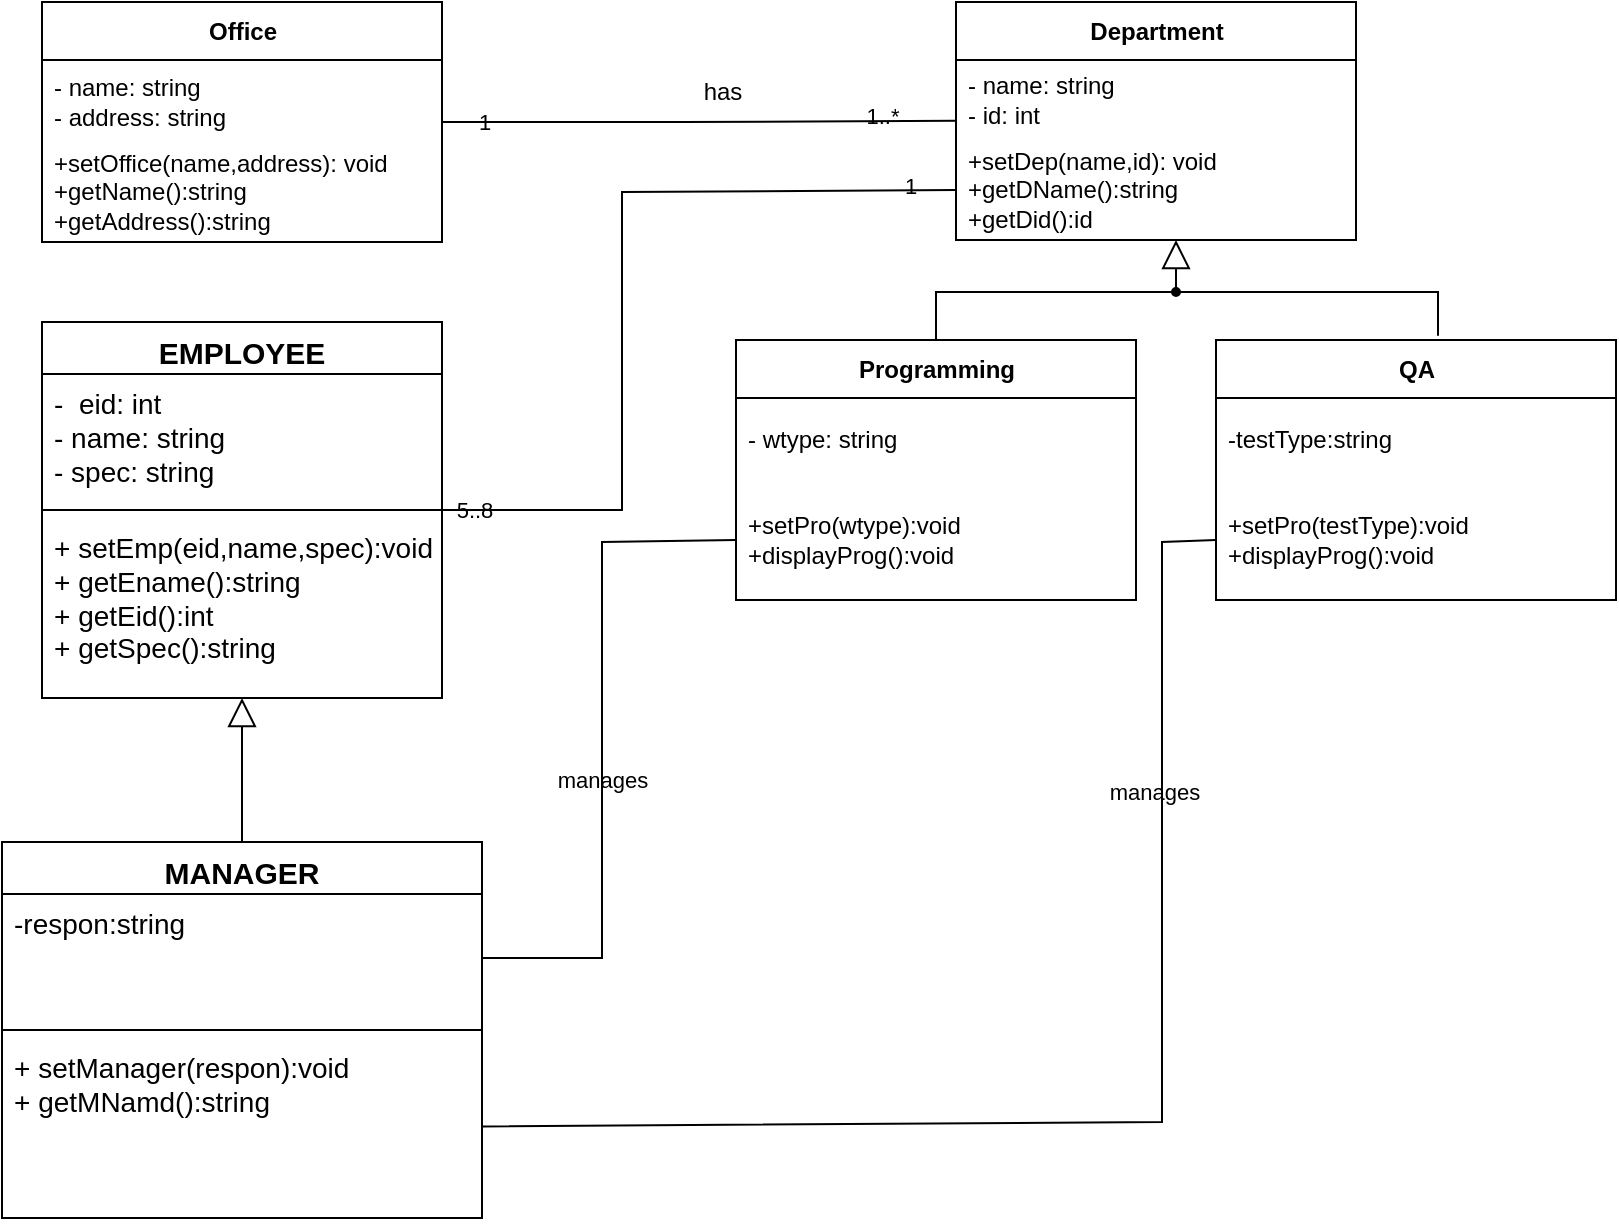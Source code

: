 <mxfile>
    <diagram id="P3H7LM3IFzo3C1KIBj9M" name="Page-1">
        <mxGraphModel dx="443" dy="365" grid="0" gridSize="10" guides="1" tooltips="1" connect="1" arrows="1" fold="1" page="0" pageScale="1" pageWidth="827" pageHeight="1169" background="#ffffff" math="0" shadow="0">
            <root>
                <mxCell id="0"/>
                <mxCell id="1" parent="0"/>
                <mxCell id="19" style="edgeStyle=none;html=1;entryX=0;entryY=0.76;entryDx=0;entryDy=0;entryPerimeter=0;rounded=0;endArrow=none;endFill=0;fontColor=#000000;labelBackgroundColor=none;" edge="1" parent="1" source="2" target="6">
                    <mxGeometry relative="1" as="geometry">
                        <Array as="points">
                            <mxPoint x="360" y="100"/>
                        </Array>
                    </mxGeometry>
                </mxCell>
                <mxCell id="33" value="1" style="edgeLabel;html=1;align=center;verticalAlign=middle;resizable=0;points=[];fontColor=#000000;labelBackgroundColor=none;" vertex="1" connectable="0" parent="19">
                    <mxGeometry x="-0.628" relative="1" as="geometry">
                        <mxPoint x="-27" as="offset"/>
                    </mxGeometry>
                </mxCell>
                <mxCell id="34" value="1..*" style="edgeLabel;html=1;align=center;verticalAlign=middle;resizable=0;points=[];fontColor=#000000;labelBackgroundColor=none;" vertex="1" connectable="0" parent="19">
                    <mxGeometry x="0.707" y="3" relative="1" as="geometry">
                        <mxPoint as="offset"/>
                    </mxGeometry>
                </mxCell>
                <mxCell id="2" value="Office" style="swimlane;fontStyle=1;align=center;verticalAlign=middle;childLayout=stackLayout;horizontal=1;startSize=29;horizontalStack=0;resizeParent=1;resizeParentMax=0;resizeLast=0;collapsible=0;marginBottom=0;html=1;fontColor=#000000;labelBackgroundColor=default;" vertex="1" parent="1">
                    <mxGeometry x="40" y="40" width="200" height="120" as="geometry"/>
                </mxCell>
                <mxCell id="3" value="- name: string&lt;br&gt;&lt;div style=&quot;&quot;&gt;&lt;span style=&quot;&quot;&gt;- address: string&lt;/span&gt;&lt;/div&gt;" style="text;html=1;strokeColor=none;fillColor=none;align=left;verticalAlign=middle;spacingLeft=4;spacingRight=4;overflow=hidden;rotatable=0;points=[[0,0.5],[1,0.5]];portConstraint=eastwest;fontColor=#000000;labelBackgroundColor=none;" vertex="1" parent="2">
                    <mxGeometry y="29" width="200" height="41" as="geometry"/>
                </mxCell>
                <mxCell id="4" value="+setOffice(name,address): void&lt;br&gt;+getName():string&lt;br&gt;+getAddress():string" style="text;html=1;strokeColor=none;fillColor=none;align=left;verticalAlign=middle;spacingLeft=4;spacingRight=4;overflow=hidden;rotatable=0;points=[[0,0.5],[1,0.5]];portConstraint=eastwest;fontColor=#000000;labelBackgroundColor=none;" vertex="1" parent="2">
                    <mxGeometry y="70" width="200" height="50" as="geometry"/>
                </mxCell>
                <mxCell id="5" value="Department" style="swimlane;fontStyle=1;align=center;verticalAlign=middle;childLayout=stackLayout;horizontal=1;startSize=29;horizontalStack=0;resizeParent=1;resizeParentMax=0;resizeLast=0;collapsible=0;marginBottom=0;html=1;fontColor=#000000;labelBackgroundColor=none;" vertex="1" parent="1">
                    <mxGeometry x="497" y="40" width="200" height="119" as="geometry"/>
                </mxCell>
                <mxCell id="6" value="- name: string&lt;br&gt;&lt;div style=&quot;&quot;&gt;&lt;span style=&quot;&quot;&gt;- id: int&lt;/span&gt;&lt;/div&gt;" style="text;html=1;strokeColor=none;fillColor=none;align=left;verticalAlign=middle;spacingLeft=4;spacingRight=4;overflow=hidden;rotatable=0;points=[[0,0.5],[1,0.5]];portConstraint=eastwest;fontColor=#000000;labelBackgroundColor=none;" vertex="1" parent="5">
                    <mxGeometry y="29" width="200" height="40" as="geometry"/>
                </mxCell>
                <mxCell id="7" value="+setDep(name,id): void&lt;br&gt;+getDName():string&lt;br&gt;+getDid():id" style="text;html=1;strokeColor=none;fillColor=none;align=left;verticalAlign=middle;spacingLeft=4;spacingRight=4;overflow=hidden;rotatable=0;points=[[0,0.5],[1,0.5]];portConstraint=eastwest;fontColor=#000000;labelBackgroundColor=none;" vertex="1" parent="5">
                    <mxGeometry y="69" width="200" height="50" as="geometry"/>
                </mxCell>
                <mxCell id="8" value="Programming" style="swimlane;fontStyle=1;align=center;verticalAlign=middle;childLayout=stackLayout;horizontal=1;startSize=29;horizontalStack=0;resizeParent=1;resizeParentMax=0;resizeLast=0;collapsible=0;marginBottom=0;html=1;fontColor=#000000;labelBackgroundColor=none;" vertex="1" parent="1">
                    <mxGeometry x="387" y="209" width="200" height="130" as="geometry"/>
                </mxCell>
                <mxCell id="9" value="- wtype: string&lt;span style=&quot;white-space-collapse: preserve;&quot;&gt;&#9;&lt;/span&gt;&lt;span style=&quot;white-space-collapse: preserve;&quot;&gt;&#9;&lt;/span&gt;" style="text;html=1;strokeColor=none;fillColor=none;align=left;verticalAlign=middle;spacingLeft=4;spacingRight=4;overflow=hidden;rotatable=0;points=[[0,0.5],[1,0.5]];portConstraint=eastwest;fontColor=#000000;labelBackgroundColor=none;" vertex="1" parent="8">
                    <mxGeometry y="29" width="200" height="41" as="geometry"/>
                </mxCell>
                <mxCell id="10" value="+setPro(wtype):void&lt;br&gt;+displayProg():void" style="text;html=1;strokeColor=none;fillColor=none;align=left;verticalAlign=middle;spacingLeft=4;spacingRight=4;overflow=hidden;rotatable=0;points=[[0,0.5],[1,0.5]];portConstraint=eastwest;fontColor=#000000;labelBackgroundColor=none;" vertex="1" parent="8">
                    <mxGeometry y="70" width="200" height="60" as="geometry"/>
                </mxCell>
                <mxCell id="11" value="QA" style="swimlane;fontStyle=1;align=center;verticalAlign=middle;childLayout=stackLayout;horizontal=1;startSize=29;horizontalStack=0;resizeParent=1;resizeParentMax=0;resizeLast=0;collapsible=0;marginBottom=0;html=1;fontColor=#000000;labelBackgroundColor=none;" vertex="1" parent="1">
                    <mxGeometry x="627" y="209" width="200" height="130" as="geometry"/>
                </mxCell>
                <mxCell id="12" value="-testType:string" style="text;html=1;strokeColor=none;fillColor=none;align=left;verticalAlign=middle;spacingLeft=4;spacingRight=4;overflow=hidden;rotatable=0;points=[[0,0.5],[1,0.5]];portConstraint=eastwest;fontColor=#000000;labelBackgroundColor=none;" vertex="1" parent="11">
                    <mxGeometry y="29" width="200" height="41" as="geometry"/>
                </mxCell>
                <mxCell id="13" value="+setPro(testType):void&lt;br&gt;+displayProg():void" style="text;html=1;strokeColor=none;fillColor=none;align=left;verticalAlign=middle;spacingLeft=4;spacingRight=4;overflow=hidden;rotatable=0;points=[[0,0.5],[1,0.5]];portConstraint=eastwest;fontColor=#000000;labelBackgroundColor=none;" vertex="1" parent="11">
                    <mxGeometry y="70" width="200" height="60" as="geometry"/>
                </mxCell>
                <mxCell id="14" value="" style="verticalAlign=bottom;html=1;ellipse;fillColor=strokeColor;fontFamily=Helvetica;fontSize=11;fontColor=#000000;labelBackgroundColor=none;" vertex="1" parent="1">
                    <mxGeometry x="605" y="183" width="4" height="4" as="geometry"/>
                </mxCell>
                <mxCell id="15" value="" style="edgeStyle=elbowEdgeStyle;html=1;endSize=12;endArrow=block;endFill=0;elbow=horizontal;rounded=0;labelBackgroundColor=none;fontFamily=Helvetica;fontSize=11;fontColor=#000000;shape=connector;" edge="1" source="14" parent="1" target="7">
                    <mxGeometry x="1" relative="1" as="geometry">
                        <mxPoint x="607" y="160" as="targetPoint"/>
                        <Array as="points">
                            <mxPoint x="607" y="180"/>
                        </Array>
                    </mxGeometry>
                </mxCell>
                <mxCell id="16" value="" style="edgeStyle=elbowEdgeStyle;html=1;elbow=vertical;verticalAlign=bottom;endArrow=none;rounded=0;labelBackgroundColor=none;fontFamily=Helvetica;fontSize=11;fontColor=#000000;startSize=14;shape=connector;entryX=0.555;entryY=-0.016;entryDx=0;entryDy=0;entryPerimeter=0;" edge="1" source="14" parent="1" target="11">
                    <mxGeometry x="1" relative="1" as="geometry">
                        <mxPoint x="677" y="210" as="targetPoint"/>
                        <Array as="points">
                            <mxPoint x="647" y="185"/>
                        </Array>
                    </mxGeometry>
                </mxCell>
                <mxCell id="17" value="" style="edgeStyle=elbowEdgeStyle;html=1;elbow=vertical;verticalAlign=bottom;endArrow=none;rounded=0;labelBackgroundColor=none;fontFamily=Helvetica;fontSize=11;fontColor=#000000;startSize=14;shape=connector;entryX=0.5;entryY=0;entryDx=0;entryDy=0;" edge="1" source="14" parent="1" target="8">
                    <mxGeometry x="1" relative="1" as="geometry">
                        <mxPoint x="537" y="210" as="targetPoint"/>
                        <Array as="points">
                            <mxPoint x="567" y="185"/>
                        </Array>
                    </mxGeometry>
                </mxCell>
                <mxCell id="27" style="edgeStyle=none;html=1;entryX=0;entryY=0.5;entryDx=0;entryDy=0;rounded=0;endArrow=none;endFill=0;fontColor=#000000;labelBackgroundColor=none;" edge="1" parent="1" source="20" target="7">
                    <mxGeometry relative="1" as="geometry">
                        <Array as="points">
                            <mxPoint x="330" y="294"/>
                            <mxPoint x="330" y="135"/>
                        </Array>
                    </mxGeometry>
                </mxCell>
                <mxCell id="36" value="1" style="edgeLabel;html=1;align=center;verticalAlign=middle;resizable=0;points=[];fontColor=#000000;labelBackgroundColor=none;" vertex="1" connectable="0" parent="27">
                    <mxGeometry x="0.89" y="2" relative="1" as="geometry">
                        <mxPoint as="offset"/>
                    </mxGeometry>
                </mxCell>
                <mxCell id="37" value="5..8" style="edgeLabel;html=1;align=center;verticalAlign=middle;resizable=0;points=[];fontColor=#000000;labelBackgroundColor=none;" vertex="1" connectable="0" parent="27">
                    <mxGeometry x="-0.924" relative="1" as="geometry">
                        <mxPoint as="offset"/>
                    </mxGeometry>
                </mxCell>
                <mxCell id="20" value="&lt;font style=&quot;font-size: 15px;&quot;&gt;EMPLOYEE&lt;/font&gt;" style="swimlane;fontStyle=1;align=center;verticalAlign=top;childLayout=stackLayout;horizontal=1;startSize=26;horizontalStack=0;resizeParent=1;resizeParentMax=0;resizeLast=0;collapsible=1;marginBottom=0;whiteSpace=wrap;html=1;fontColor=#000000;labelBackgroundColor=none;" vertex="1" parent="1">
                    <mxGeometry x="40" y="200" width="200" height="188" as="geometry"/>
                </mxCell>
                <mxCell id="21" value="&lt;font style=&quot;font-size: 14px;&quot;&gt;-&amp;nbsp; eid: int&lt;br&gt;- name: string&lt;br&gt;- spec: string&lt;/font&gt;" style="text;strokeColor=none;fillColor=none;align=left;verticalAlign=top;spacingLeft=4;spacingRight=4;overflow=hidden;rotatable=0;points=[[0,0.5],[1,0.5]];portConstraint=eastwest;whiteSpace=wrap;html=1;fontColor=#000000;labelBackgroundColor=none;" vertex="1" parent="20">
                    <mxGeometry y="26" width="200" height="64" as="geometry"/>
                </mxCell>
                <mxCell id="22" value="" style="line;strokeWidth=1;fillColor=none;align=left;verticalAlign=middle;spacingTop=-1;spacingLeft=3;spacingRight=3;rotatable=0;labelPosition=right;points=[];portConstraint=eastwest;strokeColor=inherit;fontColor=#000000;labelBackgroundColor=none;" vertex="1" parent="20">
                    <mxGeometry y="90" width="200" height="8" as="geometry"/>
                </mxCell>
                <mxCell id="23" value="&lt;font style=&quot;font-size: 14px;&quot;&gt;+ setEmp(eid,name,spec):void&lt;br&gt;+ getEname():string&lt;br&gt;+ getEid():int&lt;br&gt;+ getSpec():string&lt;br&gt;&lt;/font&gt;" style="text;strokeColor=none;fillColor=none;align=left;verticalAlign=top;spacingLeft=4;spacingRight=4;overflow=hidden;rotatable=0;points=[[0,0.5],[1,0.5]];portConstraint=eastwest;whiteSpace=wrap;html=1;fontColor=#000000;labelBackgroundColor=none;" vertex="1" parent="20">
                    <mxGeometry y="98" width="200" height="90" as="geometry"/>
                </mxCell>
                <mxCell id="28" value="&lt;span style=&quot;font-size: 15px;&quot;&gt;MANAGER&lt;/span&gt;" style="swimlane;fontStyle=1;align=center;verticalAlign=top;childLayout=stackLayout;horizontal=1;startSize=26;horizontalStack=0;resizeParent=1;resizeParentMax=0;resizeLast=0;collapsible=1;marginBottom=0;whiteSpace=wrap;html=1;fontColor=#000000;labelBackgroundColor=none;" vertex="1" parent="1">
                    <mxGeometry x="20" y="460" width="240" height="188" as="geometry"/>
                </mxCell>
                <mxCell id="29" value="&lt;span style=&quot;font-size: 14px;&quot;&gt;-respon:string&lt;/span&gt;" style="text;strokeColor=none;fillColor=none;align=left;verticalAlign=top;spacingLeft=4;spacingRight=4;overflow=hidden;rotatable=0;points=[[0,0.5],[1,0.5]];portConstraint=eastwest;whiteSpace=wrap;html=1;fontColor=#000000;labelBackgroundColor=none;" vertex="1" parent="28">
                    <mxGeometry y="26" width="240" height="64" as="geometry"/>
                </mxCell>
                <mxCell id="30" value="" style="line;strokeWidth=1;fillColor=none;align=left;verticalAlign=middle;spacingTop=-1;spacingLeft=3;spacingRight=3;rotatable=0;labelPosition=right;points=[];portConstraint=eastwest;strokeColor=inherit;fontColor=#000000;labelBackgroundColor=none;" vertex="1" parent="28">
                    <mxGeometry y="90" width="240" height="8" as="geometry"/>
                </mxCell>
                <mxCell id="31" value="&lt;font style=&quot;font-size: 14px;&quot;&gt;+ setManager(respon):void&lt;br&gt;+ getMNamd():string&lt;/font&gt;" style="text;strokeColor=none;fillColor=none;align=left;verticalAlign=top;spacingLeft=4;spacingRight=4;overflow=hidden;rotatable=0;points=[[0,0.5],[1,0.5]];portConstraint=eastwest;whiteSpace=wrap;html=1;fontColor=#000000;labelBackgroundColor=none;" vertex="1" parent="28">
                    <mxGeometry y="98" width="240" height="90" as="geometry"/>
                </mxCell>
                <mxCell id="35" value="has" style="text;html=1;align=center;verticalAlign=middle;resizable=0;points=[];autosize=1;strokeColor=none;fillColor=none;fontColor=#000000;labelBackgroundColor=none;" vertex="1" parent="1">
                    <mxGeometry x="360" y="70" width="40" height="30" as="geometry"/>
                </mxCell>
                <mxCell id="39" value="" style="edgeStyle=elbowEdgeStyle;html=1;endSize=12;endArrow=block;endFill=0;elbow=horizontal;rounded=0;labelBackgroundColor=none;fontFamily=Helvetica;fontSize=11;fontColor=#000000;shape=connector;" edge="1" parent="1">
                    <mxGeometry x="1" relative="1" as="geometry">
                        <mxPoint x="140" y="388" as="targetPoint"/>
                        <mxPoint x="140" y="420" as="sourcePoint"/>
                    </mxGeometry>
                </mxCell>
                <mxCell id="41" value="" style="edgeStyle=elbowEdgeStyle;html=1;elbow=vertical;verticalAlign=bottom;endArrow=none;rounded=0;labelBackgroundColor=none;fontFamily=Helvetica;fontSize=11;fontColor=#000000;startSize=14;shape=connector;entryX=0.5;entryY=0;entryDx=0;entryDy=0;" edge="1" parent="1" target="28">
                    <mxGeometry x="1" relative="1" as="geometry">
                        <mxPoint x="70" y="438" as="targetPoint"/>
                        <Array as="points">
                            <mxPoint x="140" y="440"/>
                            <mxPoint x="100" y="413"/>
                        </Array>
                        <mxPoint x="140" y="415.0" as="sourcePoint"/>
                    </mxGeometry>
                </mxCell>
                <mxCell id="42" style="edgeStyle=none;html=1;exitX=1;exitY=0.5;exitDx=0;exitDy=0;entryX=0;entryY=0.5;entryDx=0;entryDy=0;rounded=0;endArrow=none;endFill=0;fontColor=#000000;labelBackgroundColor=none;" edge="1" parent="1" source="29" target="10">
                    <mxGeometry relative="1" as="geometry">
                        <mxPoint x="380" y="309" as="targetPoint"/>
                        <Array as="points">
                            <mxPoint x="320" y="518"/>
                            <mxPoint x="320" y="310"/>
                        </Array>
                    </mxGeometry>
                </mxCell>
                <mxCell id="44" value="manages" style="edgeLabel;html=1;align=center;verticalAlign=middle;resizable=0;points=[];fontColor=#000000;labelBackgroundColor=none;" vertex="1" connectable="0" parent="42">
                    <mxGeometry x="-0.106" relative="1" as="geometry">
                        <mxPoint as="offset"/>
                    </mxGeometry>
                </mxCell>
                <mxCell id="43" style="edgeStyle=none;html=1;entryX=0;entryY=0.5;entryDx=0;entryDy=0;rounded=0;endArrow=none;endFill=0;fontColor=#000000;labelBackgroundColor=none;" edge="1" parent="1" source="31" target="13">
                    <mxGeometry relative="1" as="geometry">
                        <Array as="points">
                            <mxPoint x="600" y="600"/>
                            <mxPoint x="600" y="310"/>
                        </Array>
                    </mxGeometry>
                </mxCell>
                <mxCell id="45" value="manages" style="edgeLabel;html=1;align=center;verticalAlign=middle;resizable=0;points=[];fontColor=#000000;labelBackgroundColor=none;" vertex="1" connectable="0" parent="43">
                    <mxGeometry x="0.537" y="4" relative="1" as="geometry">
                        <mxPoint as="offset"/>
                    </mxGeometry>
                </mxCell>
            </root>
        </mxGraphModel>
    </diagram>
</mxfile>